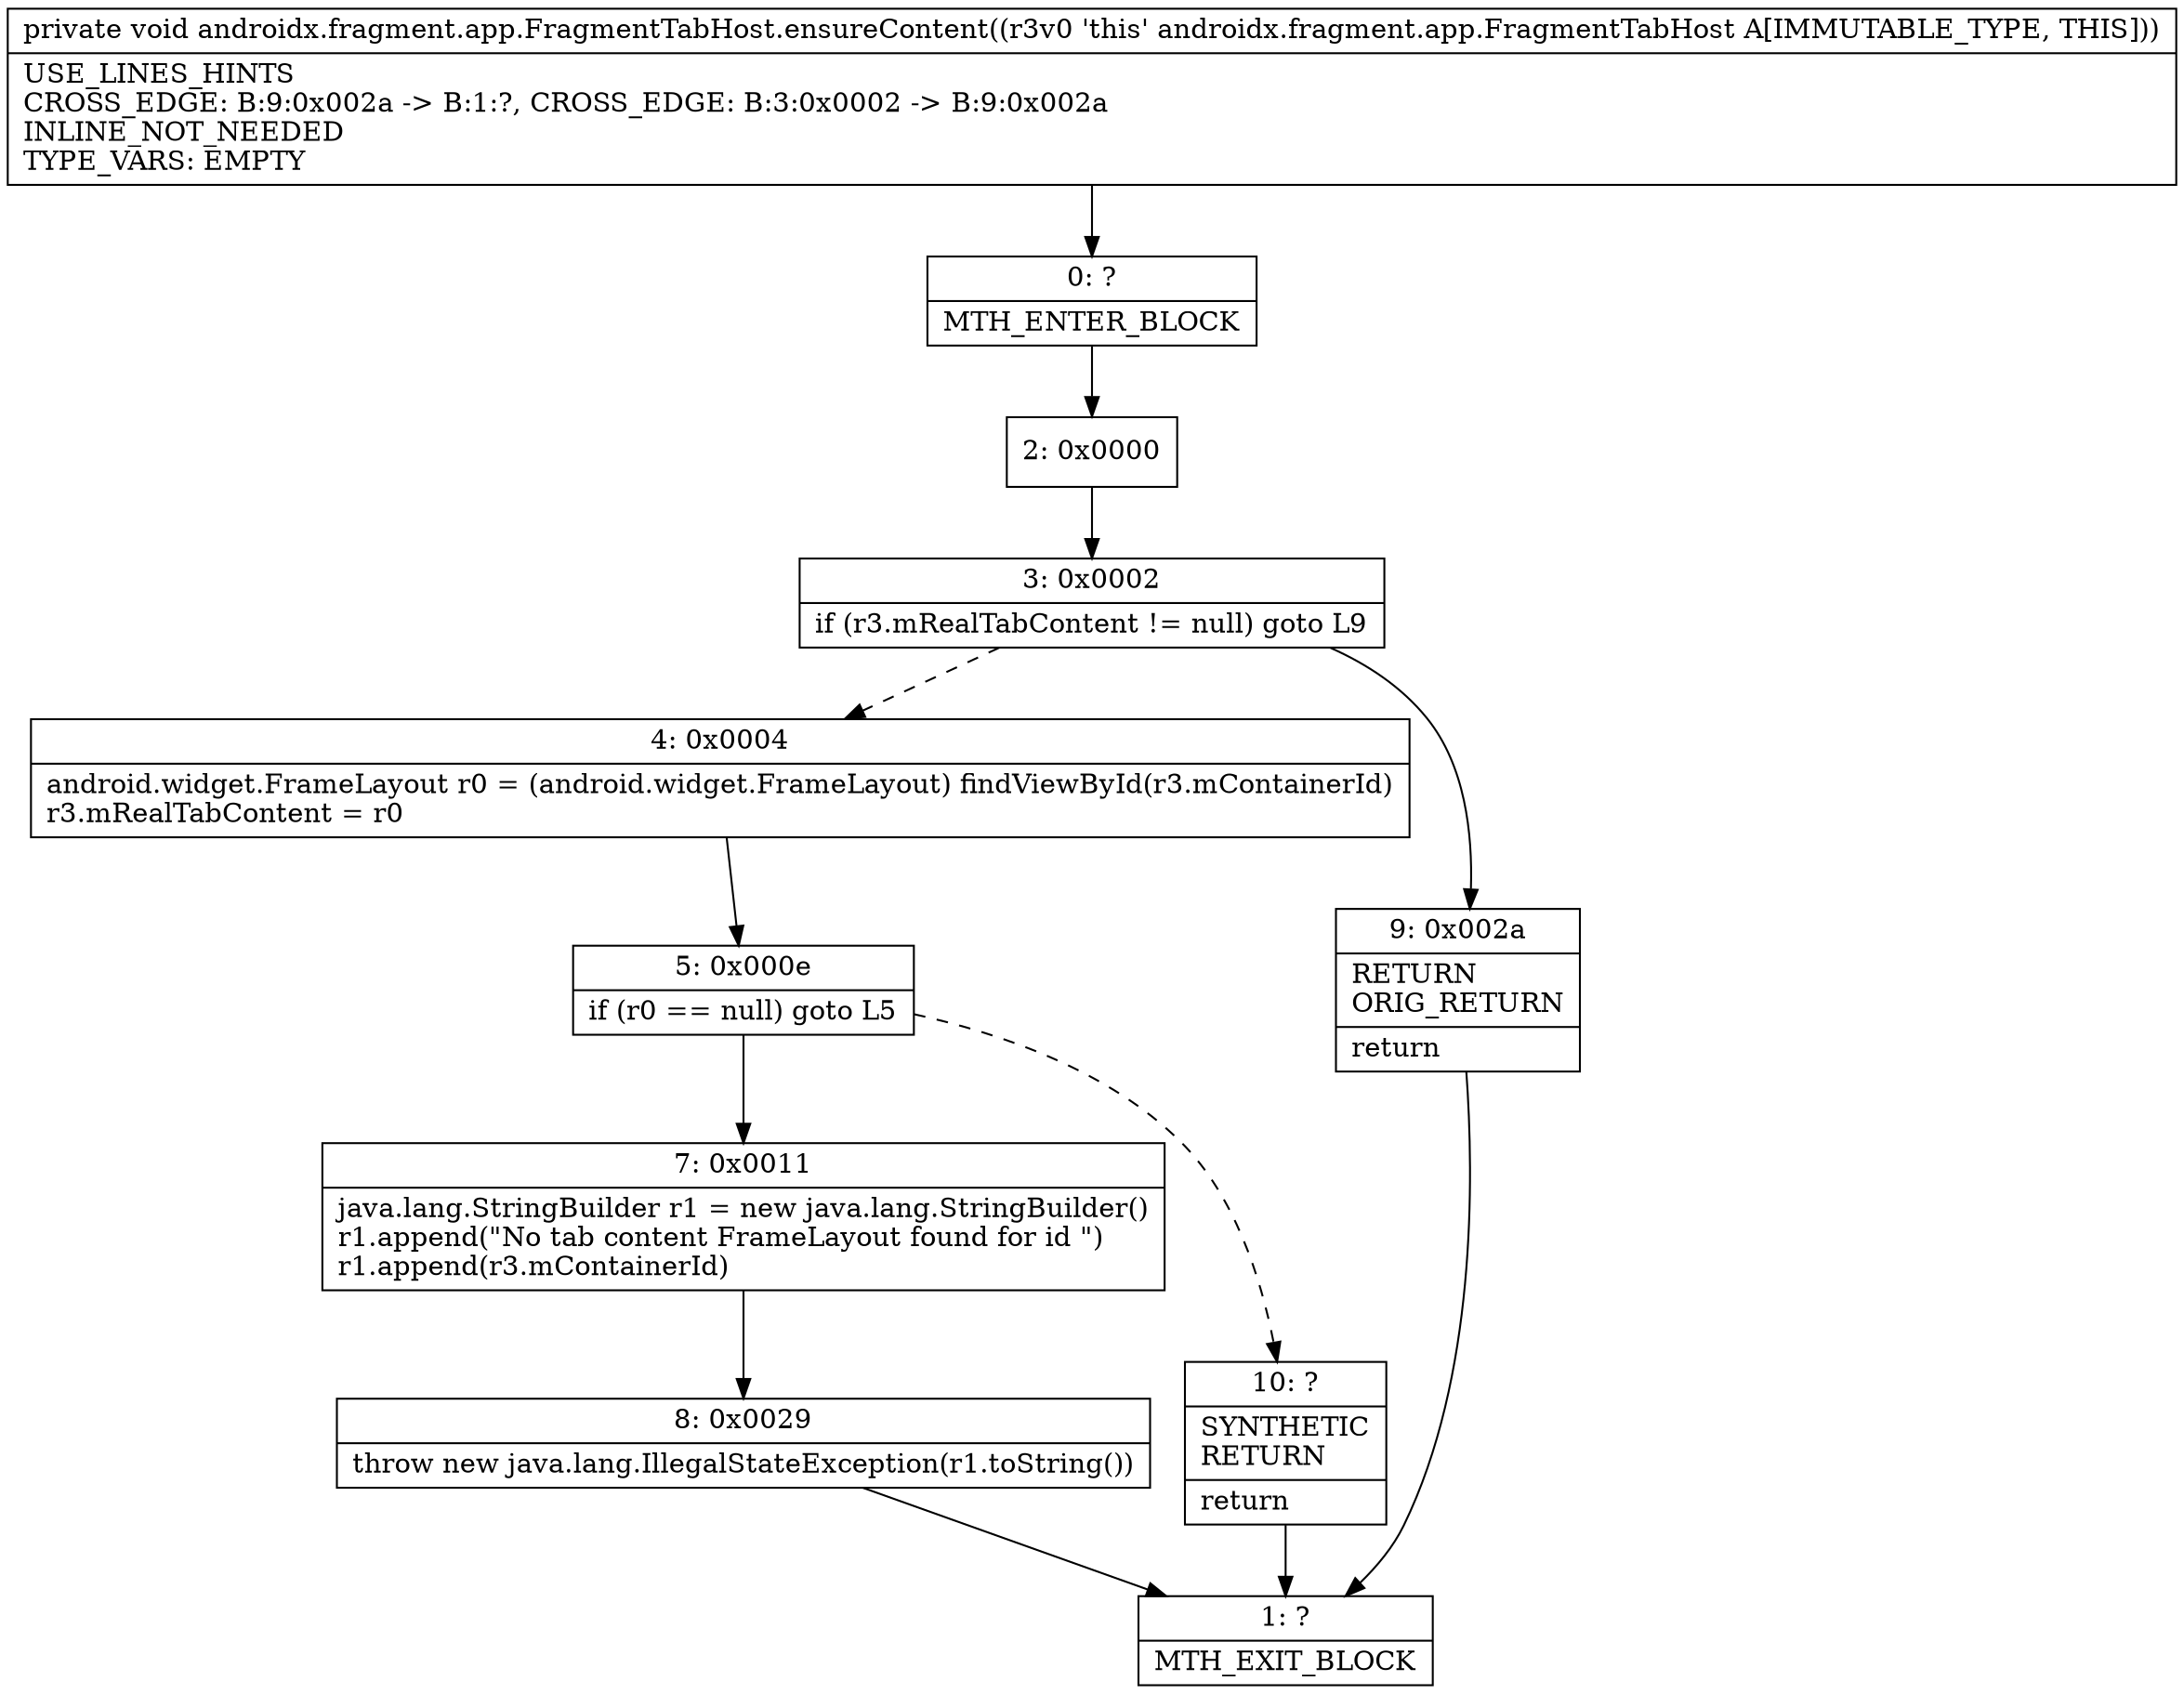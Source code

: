 digraph "CFG forandroidx.fragment.app.FragmentTabHost.ensureContent()V" {
Node_0 [shape=record,label="{0\:\ ?|MTH_ENTER_BLOCK\l}"];
Node_2 [shape=record,label="{2\:\ 0x0000}"];
Node_3 [shape=record,label="{3\:\ 0x0002|if (r3.mRealTabContent != null) goto L9\l}"];
Node_4 [shape=record,label="{4\:\ 0x0004|android.widget.FrameLayout r0 = (android.widget.FrameLayout) findViewById(r3.mContainerId)\lr3.mRealTabContent = r0\l}"];
Node_5 [shape=record,label="{5\:\ 0x000e|if (r0 == null) goto L5\l}"];
Node_7 [shape=record,label="{7\:\ 0x0011|java.lang.StringBuilder r1 = new java.lang.StringBuilder()\lr1.append(\"No tab content FrameLayout found for id \")\lr1.append(r3.mContainerId)\l}"];
Node_8 [shape=record,label="{8\:\ 0x0029|throw new java.lang.IllegalStateException(r1.toString())\l}"];
Node_1 [shape=record,label="{1\:\ ?|MTH_EXIT_BLOCK\l}"];
Node_10 [shape=record,label="{10\:\ ?|SYNTHETIC\lRETURN\l|return\l}"];
Node_9 [shape=record,label="{9\:\ 0x002a|RETURN\lORIG_RETURN\l|return\l}"];
MethodNode[shape=record,label="{private void androidx.fragment.app.FragmentTabHost.ensureContent((r3v0 'this' androidx.fragment.app.FragmentTabHost A[IMMUTABLE_TYPE, THIS]))  | USE_LINES_HINTS\lCROSS_EDGE: B:9:0x002a \-\> B:1:?, CROSS_EDGE: B:3:0x0002 \-\> B:9:0x002a\lINLINE_NOT_NEEDED\lTYPE_VARS: EMPTY\l}"];
MethodNode -> Node_0;Node_0 -> Node_2;
Node_2 -> Node_3;
Node_3 -> Node_4[style=dashed];
Node_3 -> Node_9;
Node_4 -> Node_5;
Node_5 -> Node_7;
Node_5 -> Node_10[style=dashed];
Node_7 -> Node_8;
Node_8 -> Node_1;
Node_10 -> Node_1;
Node_9 -> Node_1;
}


